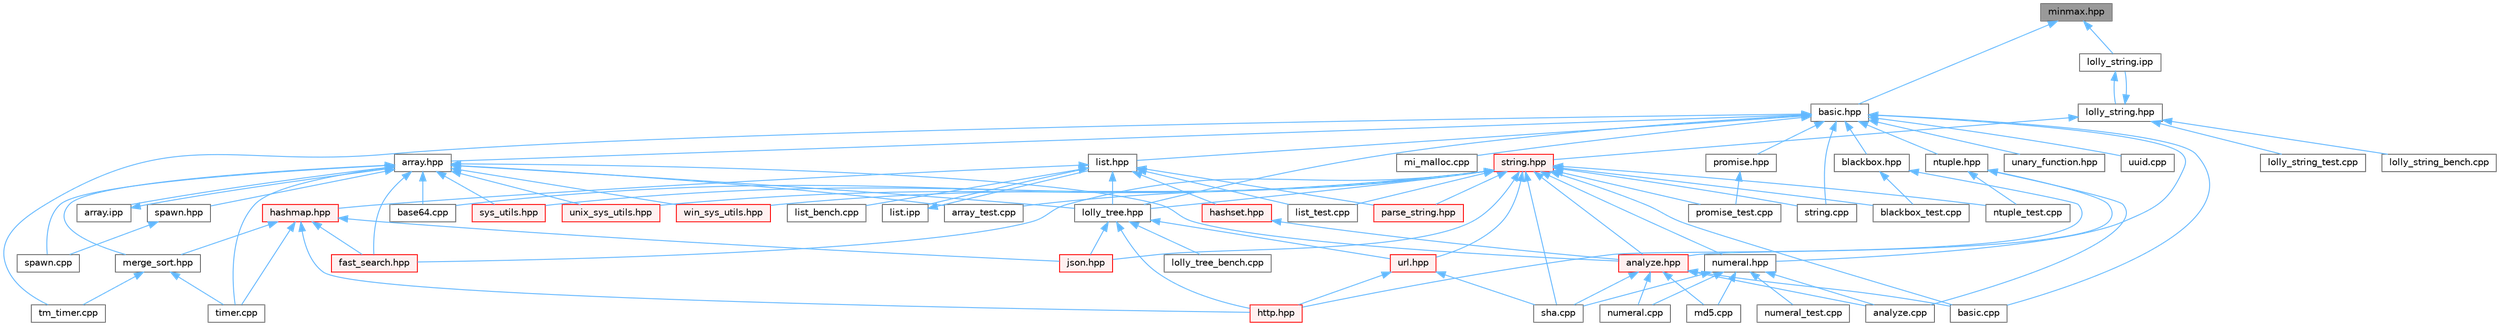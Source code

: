 digraph "minmax.hpp"
{
 // LATEX_PDF_SIZE
  bgcolor="transparent";
  edge [fontname=Helvetica,fontsize=10,labelfontname=Helvetica,labelfontsize=10];
  node [fontname=Helvetica,fontsize=10,shape=box,height=0.2,width=0.4];
  Node1 [id="Node000001",label="minmax.hpp",height=0.2,width=0.4,color="gray40", fillcolor="grey60", style="filled", fontcolor="black",tooltip=" "];
  Node1 -> Node2 [id="edge1_Node000001_Node000002",dir="back",color="steelblue1",style="solid",tooltip=" "];
  Node2 [id="Node000002",label="basic.hpp",height=0.2,width=0.4,color="grey40", fillcolor="white", style="filled",URL="$basic_8hpp.html",tooltip=" "];
  Node2 -> Node3 [id="edge2_Node000002_Node000003",dir="back",color="steelblue1",style="solid",tooltip=" "];
  Node3 [id="Node000003",label="array.hpp",height=0.2,width=0.4,color="grey40", fillcolor="white", style="filled",URL="$array_8hpp.html",tooltip=" "];
  Node3 -> Node4 [id="edge3_Node000003_Node000004",dir="back",color="steelblue1",style="solid",tooltip=" "];
  Node4 [id="Node000004",label="analyze.hpp",height=0.2,width=0.4,color="red", fillcolor="#FFF0F0", style="filled",URL="$analyze_8hpp.html",tooltip=" "];
  Node4 -> Node5 [id="edge4_Node000004_Node000005",dir="back",color="steelblue1",style="solid",tooltip=" "];
  Node5 [id="Node000005",label="analyze.cpp",height=0.2,width=0.4,color="grey40", fillcolor="white", style="filled",URL="$analyze_8cpp.html",tooltip=" "];
  Node4 -> Node8 [id="edge5_Node000004_Node000008",dir="back",color="steelblue1",style="solid",tooltip=" "];
  Node8 [id="Node000008",label="basic.cpp",height=0.2,width=0.4,color="grey40", fillcolor="white", style="filled",URL="$basic_8cpp.html",tooltip=" "];
  Node4 -> Node15 [id="edge6_Node000004_Node000015",dir="back",color="steelblue1",style="solid",tooltip=" "];
  Node15 [id="Node000015",label="md5.cpp",height=0.2,width=0.4,color="grey40", fillcolor="white", style="filled",URL="$md5_8cpp.html",tooltip=" "];
  Node4 -> Node16 [id="edge7_Node000004_Node000016",dir="back",color="steelblue1",style="solid",tooltip=" "];
  Node16 [id="Node000016",label="numeral.cpp",height=0.2,width=0.4,color="grey40", fillcolor="white", style="filled",URL="$numeral_8cpp.html",tooltip=" "];
  Node4 -> Node18 [id="edge8_Node000004_Node000018",dir="back",color="steelblue1",style="solid",tooltip=" "];
  Node18 [id="Node000018",label="sha.cpp",height=0.2,width=0.4,color="grey40", fillcolor="white", style="filled",URL="$sha_8cpp.html",tooltip=" "];
  Node3 -> Node23 [id="edge9_Node000003_Node000023",dir="back",color="steelblue1",style="solid",tooltip=" "];
  Node23 [id="Node000023",label="array.ipp",height=0.2,width=0.4,color="grey40", fillcolor="white", style="filled",URL="$array_8ipp.html",tooltip=" "];
  Node23 -> Node3 [id="edge10_Node000023_Node000003",dir="back",color="steelblue1",style="solid",tooltip=" "];
  Node3 -> Node24 [id="edge11_Node000003_Node000024",dir="back",color="steelblue1",style="solid",tooltip=" "];
  Node24 [id="Node000024",label="array_test.cpp",height=0.2,width=0.4,color="grey40", fillcolor="white", style="filled",URL="$array__test_8cpp.html",tooltip=" "];
  Node3 -> Node25 [id="edge12_Node000003_Node000025",dir="back",color="steelblue1",style="solid",tooltip=" "];
  Node25 [id="Node000025",label="base64.cpp",height=0.2,width=0.4,color="grey40", fillcolor="white", style="filled",URL="$base64_8cpp.html",tooltip=" "];
  Node3 -> Node26 [id="edge13_Node000003_Node000026",dir="back",color="steelblue1",style="solid",tooltip=" "];
  Node26 [id="Node000026",label="fast_search.hpp",height=0.2,width=0.4,color="red", fillcolor="#FFF0F0", style="filled",URL="$fast__search_8hpp.html",tooltip=" "];
  Node3 -> Node28 [id="edge14_Node000003_Node000028",dir="back",color="steelblue1",style="solid",tooltip=" "];
  Node28 [id="Node000028",label="lolly_tree.hpp",height=0.2,width=0.4,color="grey40", fillcolor="white", style="filled",URL="$lolly__tree_8hpp.html",tooltip=" "];
  Node28 -> Node29 [id="edge15_Node000028_Node000029",dir="back",color="steelblue1",style="solid",tooltip=" "];
  Node29 [id="Node000029",label="http.hpp",height=0.2,width=0.4,color="red", fillcolor="#FFF0F0", style="filled",URL="$http_8hpp.html",tooltip=" "];
  Node28 -> Node31 [id="edge16_Node000028_Node000031",dir="back",color="steelblue1",style="solid",tooltip=" "];
  Node31 [id="Node000031",label="json.hpp",height=0.2,width=0.4,color="red", fillcolor="#FFF0F0", style="filled",URL="$json_8hpp.html",tooltip=" "];
  Node28 -> Node32 [id="edge17_Node000028_Node000032",dir="back",color="steelblue1",style="solid",tooltip=" "];
  Node32 [id="Node000032",label="lolly_tree_bench.cpp",height=0.2,width=0.4,color="grey40", fillcolor="white", style="filled",URL="$lolly__tree__bench_8cpp.html",tooltip=" "];
  Node28 -> Node33 [id="edge18_Node000028_Node000033",dir="back",color="steelblue1",style="solid",tooltip=" "];
  Node33 [id="Node000033",label="url.hpp",height=0.2,width=0.4,color="red", fillcolor="#FFF0F0", style="filled",URL="$url_8hpp.html",tooltip=" "];
  Node33 -> Node29 [id="edge19_Node000033_Node000029",dir="back",color="steelblue1",style="solid",tooltip=" "];
  Node33 -> Node18 [id="edge20_Node000033_Node000018",dir="back",color="steelblue1",style="solid",tooltip=" "];
  Node3 -> Node72 [id="edge21_Node000003_Node000072",dir="back",color="steelblue1",style="solid",tooltip=" "];
  Node72 [id="Node000072",label="merge_sort.hpp",height=0.2,width=0.4,color="grey40", fillcolor="white", style="filled",URL="$merge__sort_8hpp.html",tooltip=" "];
  Node72 -> Node73 [id="edge22_Node000072_Node000073",dir="back",color="steelblue1",style="solid",tooltip=" "];
  Node73 [id="Node000073",label="timer.cpp",height=0.2,width=0.4,color="grey40", fillcolor="white", style="filled",URL="$timer_8cpp.html",tooltip=" "];
  Node72 -> Node74 [id="edge23_Node000072_Node000074",dir="back",color="steelblue1",style="solid",tooltip=" "];
  Node74 [id="Node000074",label="tm_timer.cpp",height=0.2,width=0.4,color="grey40", fillcolor="white", style="filled",URL="$tm__timer_8cpp.html",tooltip=" "];
  Node3 -> Node75 [id="edge24_Node000003_Node000075",dir="back",color="steelblue1",style="solid",tooltip=" "];
  Node75 [id="Node000075",label="spawn.cpp",height=0.2,width=0.4,color="grey40", fillcolor="white", style="filled",URL="$spawn_8cpp.html",tooltip=" "];
  Node3 -> Node76 [id="edge25_Node000003_Node000076",dir="back",color="steelblue1",style="solid",tooltip=" "];
  Node76 [id="Node000076",label="spawn.hpp",height=0.2,width=0.4,color="grey40", fillcolor="white", style="filled",URL="$spawn_8hpp.html",tooltip=" "];
  Node76 -> Node75 [id="edge26_Node000076_Node000075",dir="back",color="steelblue1",style="solid",tooltip=" "];
  Node3 -> Node77 [id="edge27_Node000003_Node000077",dir="back",color="steelblue1",style="solid",tooltip=" "];
  Node77 [id="Node000077",label="sys_utils.hpp",height=0.2,width=0.4,color="red", fillcolor="#FFF0F0", style="filled",URL="$sys__utils_8hpp.html",tooltip=" "];
  Node3 -> Node73 [id="edge28_Node000003_Node000073",dir="back",color="steelblue1",style="solid",tooltip=" "];
  Node3 -> Node81 [id="edge29_Node000003_Node000081",dir="back",color="steelblue1",style="solid",tooltip=" "];
  Node81 [id="Node000081",label="unix_sys_utils.hpp",height=0.2,width=0.4,color="red", fillcolor="#FFF0F0", style="filled",URL="$unix__sys__utils_8hpp.html",tooltip=" "];
  Node3 -> Node82 [id="edge30_Node000003_Node000082",dir="back",color="steelblue1",style="solid",tooltip=" "];
  Node82 [id="Node000082",label="win_sys_utils.hpp",height=0.2,width=0.4,color="red", fillcolor="#FFF0F0", style="filled",URL="$win__sys__utils_8hpp.html",tooltip=" "];
  Node2 -> Node8 [id="edge31_Node000002_Node000008",dir="back",color="steelblue1",style="solid",tooltip=" "];
  Node2 -> Node83 [id="edge32_Node000002_Node000083",dir="back",color="steelblue1",style="solid",tooltip=" "];
  Node83 [id="Node000083",label="blackbox.hpp",height=0.2,width=0.4,color="grey40", fillcolor="white", style="filled",URL="$blackbox_8hpp.html",tooltip=" "];
  Node83 -> Node47 [id="edge33_Node000083_Node000047",dir="back",color="steelblue1",style="solid",tooltip=" "];
  Node47 [id="Node000047",label="blackbox_test.cpp",height=0.2,width=0.4,color="grey40", fillcolor="white", style="filled",URL="$blackbox__test_8cpp.html",tooltip=" "];
  Node83 -> Node29 [id="edge34_Node000083_Node000029",dir="back",color="steelblue1",style="solid",tooltip=" "];
  Node2 -> Node84 [id="edge35_Node000002_Node000084",dir="back",color="steelblue1",style="solid",tooltip=" "];
  Node84 [id="Node000084",label="list.hpp",height=0.2,width=0.4,color="grey40", fillcolor="white", style="filled",URL="$list_8hpp.html",tooltip=" "];
  Node84 -> Node85 [id="edge36_Node000084_Node000085",dir="back",color="steelblue1",style="solid",tooltip=" "];
  Node85 [id="Node000085",label="hashmap.hpp",height=0.2,width=0.4,color="red", fillcolor="#FFF0F0", style="filled",URL="$hashmap_8hpp.html",tooltip=" "];
  Node85 -> Node26 [id="edge37_Node000085_Node000026",dir="back",color="steelblue1",style="solid",tooltip=" "];
  Node85 -> Node29 [id="edge38_Node000085_Node000029",dir="back",color="steelblue1",style="solid",tooltip=" "];
  Node85 -> Node31 [id="edge39_Node000085_Node000031",dir="back",color="steelblue1",style="solid",tooltip=" "];
  Node85 -> Node72 [id="edge40_Node000085_Node000072",dir="back",color="steelblue1",style="solid",tooltip=" "];
  Node85 -> Node73 [id="edge41_Node000085_Node000073",dir="back",color="steelblue1",style="solid",tooltip=" "];
  Node84 -> Node97 [id="edge42_Node000084_Node000097",dir="back",color="steelblue1",style="solid",tooltip=" "];
  Node97 [id="Node000097",label="hashset.hpp",height=0.2,width=0.4,color="red", fillcolor="#FFF0F0", style="filled",URL="$hashset_8hpp.html",tooltip=" "];
  Node97 -> Node4 [id="edge43_Node000097_Node000004",dir="back",color="steelblue1",style="solid",tooltip=" "];
  Node84 -> Node99 [id="edge44_Node000084_Node000099",dir="back",color="steelblue1",style="solid",tooltip=" "];
  Node99 [id="Node000099",label="list.ipp",height=0.2,width=0.4,color="grey40", fillcolor="white", style="filled",URL="$list_8ipp.html",tooltip=" "];
  Node99 -> Node84 [id="edge45_Node000099_Node000084",dir="back",color="steelblue1",style="solid",tooltip=" "];
  Node84 -> Node100 [id="edge46_Node000084_Node000100",dir="back",color="steelblue1",style="solid",tooltip=" "];
  Node100 [id="Node000100",label="list_bench.cpp",height=0.2,width=0.4,color="grey40", fillcolor="white", style="filled",URL="$list__bench_8cpp.html",tooltip=" "];
  Node84 -> Node54 [id="edge47_Node000084_Node000054",dir="back",color="steelblue1",style="solid",tooltip=" "];
  Node54 [id="Node000054",label="list_test.cpp",height=0.2,width=0.4,color="grey40", fillcolor="white", style="filled",URL="$list__test_8cpp.html",tooltip=" "];
  Node84 -> Node28 [id="edge48_Node000084_Node000028",dir="back",color="steelblue1",style="solid",tooltip=" "];
  Node84 -> Node101 [id="edge49_Node000084_Node000101",dir="back",color="steelblue1",style="solid",tooltip=" "];
  Node101 [id="Node000101",label="parse_string.hpp",height=0.2,width=0.4,color="red", fillcolor="#FFF0F0", style="filled",URL="$parse__string_8hpp.html",tooltip=" "];
  Node2 -> Node28 [id="edge50_Node000002_Node000028",dir="back",color="steelblue1",style="solid",tooltip=" "];
  Node2 -> Node102 [id="edge51_Node000002_Node000102",dir="back",color="steelblue1",style="solid",tooltip=" "];
  Node102 [id="Node000102",label="mi_malloc.cpp",height=0.2,width=0.4,color="grey40", fillcolor="white", style="filled",URL="$mi__malloc_8cpp.html",tooltip=" "];
  Node2 -> Node103 [id="edge52_Node000002_Node000103",dir="back",color="steelblue1",style="solid",tooltip=" "];
  Node103 [id="Node000103",label="ntuple.hpp",height=0.2,width=0.4,color="grey40", fillcolor="white", style="filled",URL="$ntuple_8hpp.html",tooltip=" "];
  Node103 -> Node5 [id="edge53_Node000103_Node000005",dir="back",color="steelblue1",style="solid",tooltip=" "];
  Node103 -> Node4 [id="edge54_Node000103_Node000004",dir="back",color="steelblue1",style="solid",tooltip=" "];
  Node103 -> Node55 [id="edge55_Node000103_Node000055",dir="back",color="steelblue1",style="solid",tooltip=" "];
  Node55 [id="Node000055",label="ntuple_test.cpp",height=0.2,width=0.4,color="grey40", fillcolor="white", style="filled",URL="$ntuple__test_8cpp.html",tooltip=" "];
  Node2 -> Node104 [id="edge56_Node000002_Node000104",dir="back",color="steelblue1",style="solid",tooltip=" "];
  Node104 [id="Node000104",label="numeral.hpp",height=0.2,width=0.4,color="grey40", fillcolor="white", style="filled",URL="$numeral_8hpp.html",tooltip=" "];
  Node104 -> Node5 [id="edge57_Node000104_Node000005",dir="back",color="steelblue1",style="solid",tooltip=" "];
  Node104 -> Node15 [id="edge58_Node000104_Node000015",dir="back",color="steelblue1",style="solid",tooltip=" "];
  Node104 -> Node16 [id="edge59_Node000104_Node000016",dir="back",color="steelblue1",style="solid",tooltip=" "];
  Node104 -> Node56 [id="edge60_Node000104_Node000056",dir="back",color="steelblue1",style="solid",tooltip=" "];
  Node56 [id="Node000056",label="numeral_test.cpp",height=0.2,width=0.4,color="grey40", fillcolor="white", style="filled",URL="$numeral__test_8cpp.html",tooltip=" "];
  Node104 -> Node18 [id="edge61_Node000104_Node000018",dir="back",color="steelblue1",style="solid",tooltip=" "];
  Node2 -> Node105 [id="edge62_Node000002_Node000105",dir="back",color="steelblue1",style="solid",tooltip=" "];
  Node105 [id="Node000105",label="promise.hpp",height=0.2,width=0.4,color="grey40", fillcolor="white", style="filled",URL="$promise_8hpp.html",tooltip=" "];
  Node105 -> Node58 [id="edge63_Node000105_Node000058",dir="back",color="steelblue1",style="solid",tooltip=" "];
  Node58 [id="Node000058",label="promise_test.cpp",height=0.2,width=0.4,color="grey40", fillcolor="white", style="filled",URL="$promise__test_8cpp.html",tooltip=" "];
  Node2 -> Node106 [id="edge64_Node000002_Node000106",dir="back",color="steelblue1",style="solid",tooltip=" "];
  Node106 [id="Node000106",label="string.cpp",height=0.2,width=0.4,color="grey40", fillcolor="white", style="filled",URL="$string_8cpp.html",tooltip=" "];
  Node2 -> Node74 [id="edge65_Node000002_Node000074",dir="back",color="steelblue1",style="solid",tooltip=" "];
  Node2 -> Node107 [id="edge66_Node000002_Node000107",dir="back",color="steelblue1",style="solid",tooltip=" "];
  Node107 [id="Node000107",label="unary_function.hpp",height=0.2,width=0.4,color="grey40", fillcolor="white", style="filled",URL="$unary__function_8hpp.html",tooltip=" "];
  Node2 -> Node108 [id="edge67_Node000002_Node000108",dir="back",color="steelblue1",style="solid",tooltip=" "];
  Node108 [id="Node000108",label="uuid.cpp",height=0.2,width=0.4,color="grey40", fillcolor="white", style="filled",URL="$uuid_8cpp.html",tooltip=" "];
  Node1 -> Node109 [id="edge68_Node000001_Node000109",dir="back",color="steelblue1",style="solid",tooltip=" "];
  Node109 [id="Node000109",label="lolly_string.ipp",height=0.2,width=0.4,color="grey40", fillcolor="white", style="filled",URL="$lolly__string_8ipp.html",tooltip=" "];
  Node109 -> Node110 [id="edge69_Node000109_Node000110",dir="back",color="steelblue1",style="solid",tooltip=" "];
  Node110 [id="Node000110",label="lolly_string.hpp",height=0.2,width=0.4,color="grey40", fillcolor="white", style="filled",URL="$lolly__string_8hpp.html",tooltip=" "];
  Node110 -> Node109 [id="edge70_Node000110_Node000109",dir="back",color="steelblue1",style="solid",tooltip=" "];
  Node110 -> Node111 [id="edge71_Node000110_Node000111",dir="back",color="steelblue1",style="solid",tooltip=" "];
  Node111 [id="Node000111",label="lolly_string_bench.cpp",height=0.2,width=0.4,color="grey40", fillcolor="white", style="filled",URL="$lolly__string__bench_8cpp.html",tooltip=" "];
  Node110 -> Node112 [id="edge72_Node000110_Node000112",dir="back",color="steelblue1",style="solid",tooltip=" "];
  Node112 [id="Node000112",label="lolly_string_test.cpp",height=0.2,width=0.4,color="grey40", fillcolor="white", style="filled",URL="$lolly__string__test_8cpp.html",tooltip=" "];
  Node110 -> Node113 [id="edge73_Node000110_Node000113",dir="back",color="steelblue1",style="solid",tooltip=" "];
  Node113 [id="Node000113",label="string.hpp",height=0.2,width=0.4,color="red", fillcolor="#FFF0F0", style="filled",URL="$string_8hpp.html",tooltip=" "];
  Node113 -> Node4 [id="edge74_Node000113_Node000004",dir="back",color="steelblue1",style="solid",tooltip=" "];
  Node113 -> Node24 [id="edge75_Node000113_Node000024",dir="back",color="steelblue1",style="solid",tooltip=" "];
  Node113 -> Node25 [id="edge76_Node000113_Node000025",dir="back",color="steelblue1",style="solid",tooltip=" "];
  Node113 -> Node8 [id="edge77_Node000113_Node000008",dir="back",color="steelblue1",style="solid",tooltip=" "];
  Node113 -> Node47 [id="edge78_Node000113_Node000047",dir="back",color="steelblue1",style="solid",tooltip=" "];
  Node113 -> Node26 [id="edge79_Node000113_Node000026",dir="back",color="steelblue1",style="solid",tooltip=" "];
  Node113 -> Node31 [id="edge80_Node000113_Node000031",dir="back",color="steelblue1",style="solid",tooltip=" "];
  Node113 -> Node54 [id="edge81_Node000113_Node000054",dir="back",color="steelblue1",style="solid",tooltip=" "];
  Node113 -> Node28 [id="edge82_Node000113_Node000028",dir="back",color="steelblue1",style="solid",tooltip=" "];
  Node113 -> Node55 [id="edge83_Node000113_Node000055",dir="back",color="steelblue1",style="solid",tooltip=" "];
  Node113 -> Node104 [id="edge84_Node000113_Node000104",dir="back",color="steelblue1",style="solid",tooltip=" "];
  Node113 -> Node101 [id="edge85_Node000113_Node000101",dir="back",color="steelblue1",style="solid",tooltip=" "];
  Node113 -> Node58 [id="edge86_Node000113_Node000058",dir="back",color="steelblue1",style="solid",tooltip=" "];
  Node113 -> Node18 [id="edge87_Node000113_Node000018",dir="back",color="steelblue1",style="solid",tooltip=" "];
  Node113 -> Node106 [id="edge88_Node000113_Node000106",dir="back",color="steelblue1",style="solid",tooltip=" "];
  Node113 -> Node77 [id="edge89_Node000113_Node000077",dir="back",color="steelblue1",style="solid",tooltip=" "];
  Node113 -> Node81 [id="edge90_Node000113_Node000081",dir="back",color="steelblue1",style="solid",tooltip=" "];
  Node113 -> Node33 [id="edge91_Node000113_Node000033",dir="back",color="steelblue1",style="solid",tooltip=" "];
  Node113 -> Node82 [id="edge92_Node000113_Node000082",dir="back",color="steelblue1",style="solid",tooltip=" "];
}

